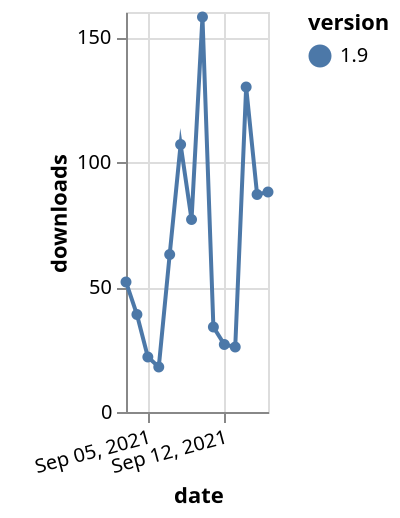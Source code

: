 {"$schema": "https://vega.github.io/schema/vega-lite/v5.json", "description": "A simple bar chart with embedded data.", "data": {"values": [{"date": "2021-09-03", "total": 91375, "delta": 52, "version": "1.9"}, {"date": "2021-09-04", "total": 91414, "delta": 39, "version": "1.9"}, {"date": "2021-09-05", "total": 91436, "delta": 22, "version": "1.9"}, {"date": "2021-09-06", "total": 91454, "delta": 18, "version": "1.9"}, {"date": "2021-09-07", "total": 91517, "delta": 63, "version": "1.9"}, {"date": "2021-09-08", "total": 91624, "delta": 107, "version": "1.9"}, {"date": "2021-09-09", "total": 91701, "delta": 77, "version": "1.9"}, {"date": "2021-09-10", "total": 91859, "delta": 158, "version": "1.9"}, {"date": "2021-09-11", "total": 91893, "delta": 34, "version": "1.9"}, {"date": "2021-09-12", "total": 91920, "delta": 27, "version": "1.9"}, {"date": "2021-09-13", "total": 91946, "delta": 26, "version": "1.9"}, {"date": "2021-09-14", "total": 92076, "delta": 130, "version": "1.9"}, {"date": "2021-09-15", "total": 92163, "delta": 87, "version": "1.9"}, {"date": "2021-09-16", "total": 92251, "delta": 88, "version": "1.9"}]}, "width": "container", "mark": {"type": "line", "point": {"filled": true}}, "encoding": {"x": {"field": "date", "type": "temporal", "timeUnit": "yearmonthdate", "title": "date", "axis": {"labelAngle": -15}}, "y": {"field": "delta", "type": "quantitative", "title": "downloads"}, "color": {"field": "version", "type": "nominal"}, "tooltip": {"field": "delta"}}}